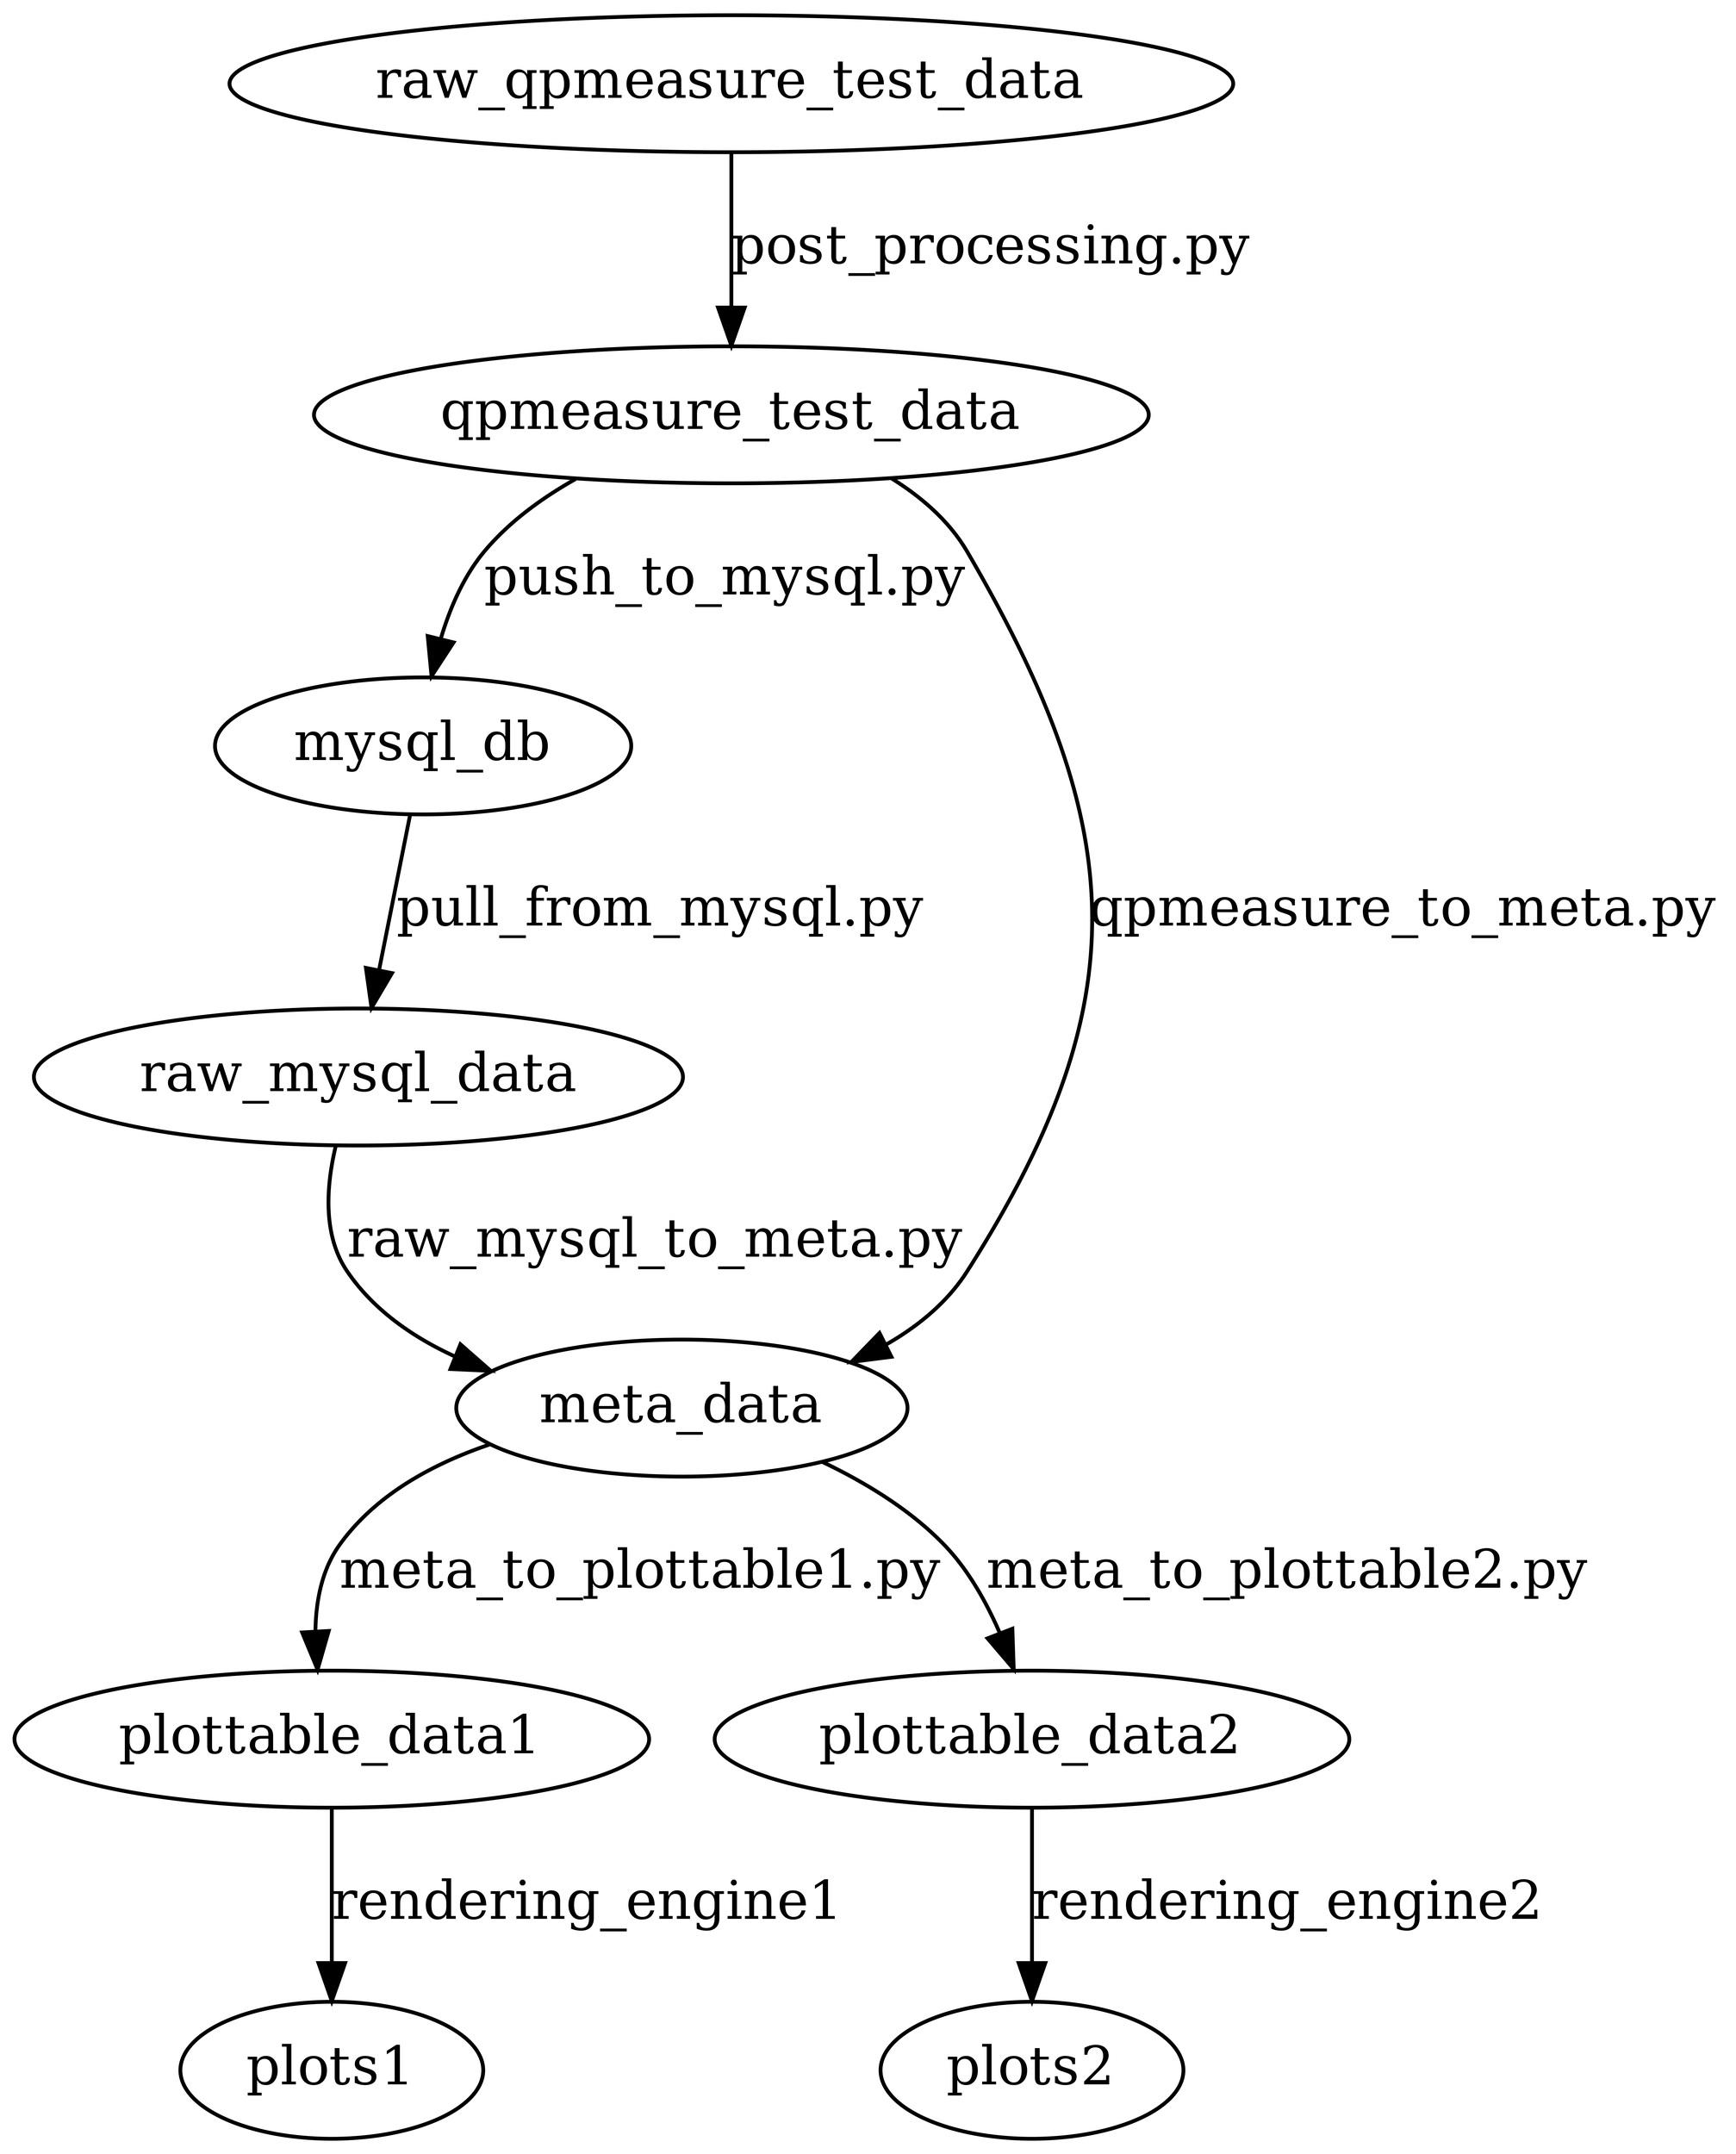 digraph healthvis {
        size = "160, 160!"

        raw_qpmeasure_test_data -> qpmeasure_test_data [
                label = "post_processing.py"
        ]

        qpmeasure_test_data -> mysql_db [
                label = "push_to_mysql.py"
        ]

	mysql_db -> raw_mysql_data [
                label = "pull_from_mysql.py"
        ]

        raw_mysql_data -> meta_data [
                label = "raw_mysql_to_meta.py"
        ]

        qpmeasure_test_data -> meta_data [
                label = "qpmeasure_to_meta.py"
        ]

        meta_data -> plottable_data1 [
                label = "meta_to_plottable1.py"
        ]

	plottable_data1 -> plots1 [
                label = "rendering_engine1"
        ]

        meta_data -> plottable_data2 [
                label = "meta_to_plottable2.py"
        ]

	plottable_data2 -> plots2 [
                label = "rendering_engine2"
        ]
}
